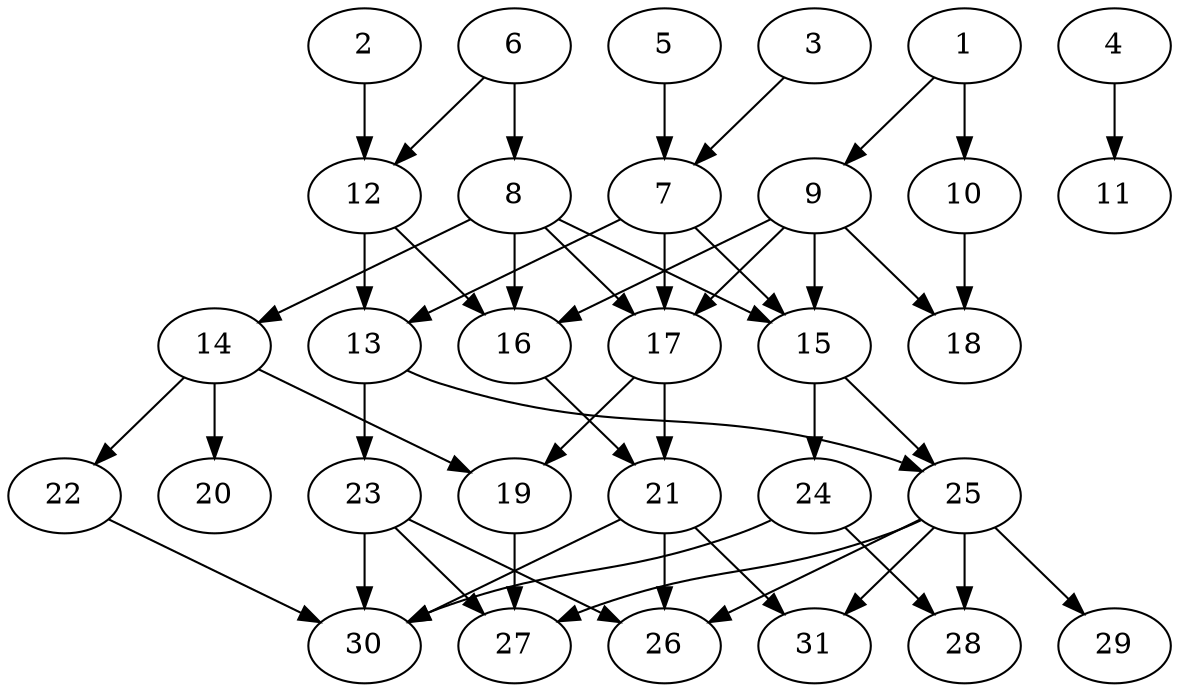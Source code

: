 // DAG (tier=2-normal, mode=compute, n=31, ccr=0.399, fat=0.549, density=0.450, regular=0.499, jump=0.133, mindata=524288, maxdata=8388608)
// DAG automatically generated by daggen at Sun Aug 24 16:33:33 2025
// /home/ermia/Project/Environments/daggen/bin/daggen --dot --ccr 0.399 --fat 0.549 --regular 0.499 --density 0.450 --jump 0.133 --mindata 524288 --maxdata 8388608 -n 31 
digraph G {
  1 [size="13883027957686426", alpha="0.04", expect_size="6941513978843213"]
  1 -> 9 [size ="20808990720000"]
  1 -> 10 [size ="20808990720000"]
  2 [size="447570728296906752", alpha="0.03", expect_size="223785364148453376"]
  2 -> 12 [size ="4680918761472"]
  3 [size="6035248264352104448", alpha="0.13", expect_size="3017624132176052224"]
  3 -> 7 [size ="26518772252672"]
  4 [size="796401746688120576", alpha="0.04", expect_size="398200873344060288"]
  4 -> 11 [size ="314395666153472"]
  5 [size="10319435089663530", alpha="0.05", expect_size="5159717544831765"]
  5 -> 7 [size ="485036159664128"]
  6 [size="377560479777933", alpha="0.00", expect_size="188780239888966"]
  6 -> 8 [size ="23987065192448"]
  6 -> 12 [size ="23987065192448"]
  7 [size="14874530870730900", alpha="0.09", expect_size="7437265435365450"]
  7 -> 13 [size ="459981140787200"]
  7 -> 15 [size ="459981140787200"]
  7 -> 17 [size ="459981140787200"]
  8 [size="4948449706887392", alpha="0.03", expect_size="2474224853443696"]
  8 -> 14 [size ="5248592642048"]
  8 -> 15 [size ="5248592642048"]
  8 -> 16 [size ="5248592642048"]
  8 -> 17 [size ="5248592642048"]
  9 [size="60324841823141888000", alpha="0.09", expect_size="30162420911570944000"]
  9 -> 15 [size ="123051651891200"]
  9 -> 16 [size ="123051651891200"]
  9 -> 17 [size ="123051651891200"]
  9 -> 18 [size ="123051651891200"]
  10 [size="401774753468733456384", alpha="0.01", expect_size="200887376734366728192"]
  10 -> 18 [size ="435590516441088"]
  11 [size="129395194714584592", alpha="0.02", expect_size="64697597357292296"]
  12 [size="21464926212331667456", alpha="0.04", expect_size="10732463106165833728"]
  12 -> 13 [size ="61788775251968"]
  12 -> 16 [size ="61788775251968"]
  13 [size="153869334044829810688", alpha="0.15", expect_size="76934667022414905344"]
  13 -> 23 [size ="229716065779712"]
  13 -> 25 [size ="229716065779712"]
  14 [size="9345405898843164", alpha="0.13", expect_size="4672702949421582"]
  14 -> 19 [size ="350612147404800"]
  14 -> 20 [size ="350612147404800"]
  14 -> 22 [size ="350612147404800"]
  15 [size="282531827837030105088", alpha="0.16", expect_size="141265913918515052544"]
  15 -> 24 [size ="344456914010112"]
  15 -> 25 [size ="344456914010112"]
  16 [size="348395491051053952", alpha="0.01", expect_size="174197745525526976"]
  16 -> 21 [size ="221365038743552"]
  17 [size="75132264738909184", alpha="0.03", expect_size="37566132369454592"]
  17 -> 19 [size ="63254432841728"]
  17 -> 21 [size ="63254432841728"]
  18 [size="217639277011910144", alpha="0.03", expect_size="108819638505955072"]
  19 [size="451714022255809152", alpha="0.16", expect_size="225857011127904576"]
  19 -> 27 [size ="176116509704192"]
  20 [size="93327714828072288", alpha="0.18", expect_size="46663857414036144"]
  21 [size="1257852032833790", alpha="0.19", expect_size="628926016416895"]
  21 -> 26 [size ="34841613565952"]
  21 -> 30 [size ="34841613565952"]
  21 -> 31 [size ="34841613565952"]
  22 [size="356427371215664971776", alpha="0.12", expect_size="178213685607832485888"]
  22 -> 30 [size ="402164765687808"]
  23 [size="15938417628794700", alpha="0.07", expect_size="7969208814397350"]
  23 -> 26 [size ="319138081800192"]
  23 -> 27 [size ="319138081800192"]
  23 -> 30 [size ="319138081800192"]
  24 [size="13407994544914432000", alpha="0.11", expect_size="6703997272457216000"]
  24 -> 28 [size ="45150843699200"]
  24 -> 30 [size ="45150843699200"]
  25 [size="253311236911017230336", alpha="0.10", expect_size="126655618455508615168"]
  25 -> 26 [size ="320277397372928"]
  25 -> 27 [size ="320277397372928"]
  25 -> 28 [size ="320277397372928"]
  25 -> 29 [size ="320277397372928"]
  25 -> 31 [size ="320277397372928"]
  26 [size="1415955041131606784", alpha="0.10", expect_size="707977520565803392"]
  27 [size="931462374663881088", alpha="0.01", expect_size="465731187331940544"]
  28 [size="163390641232751712", alpha="0.13", expect_size="81695320616375856"]
  29 [size="372412548594347802624", alpha="0.14", expect_size="186206274297173901312"]
  30 [size="53720189630490", alpha="0.15", expect_size="26860094815245"]
  31 [size="7704233058393335", alpha="0.05", expect_size="3852116529196667"]
}